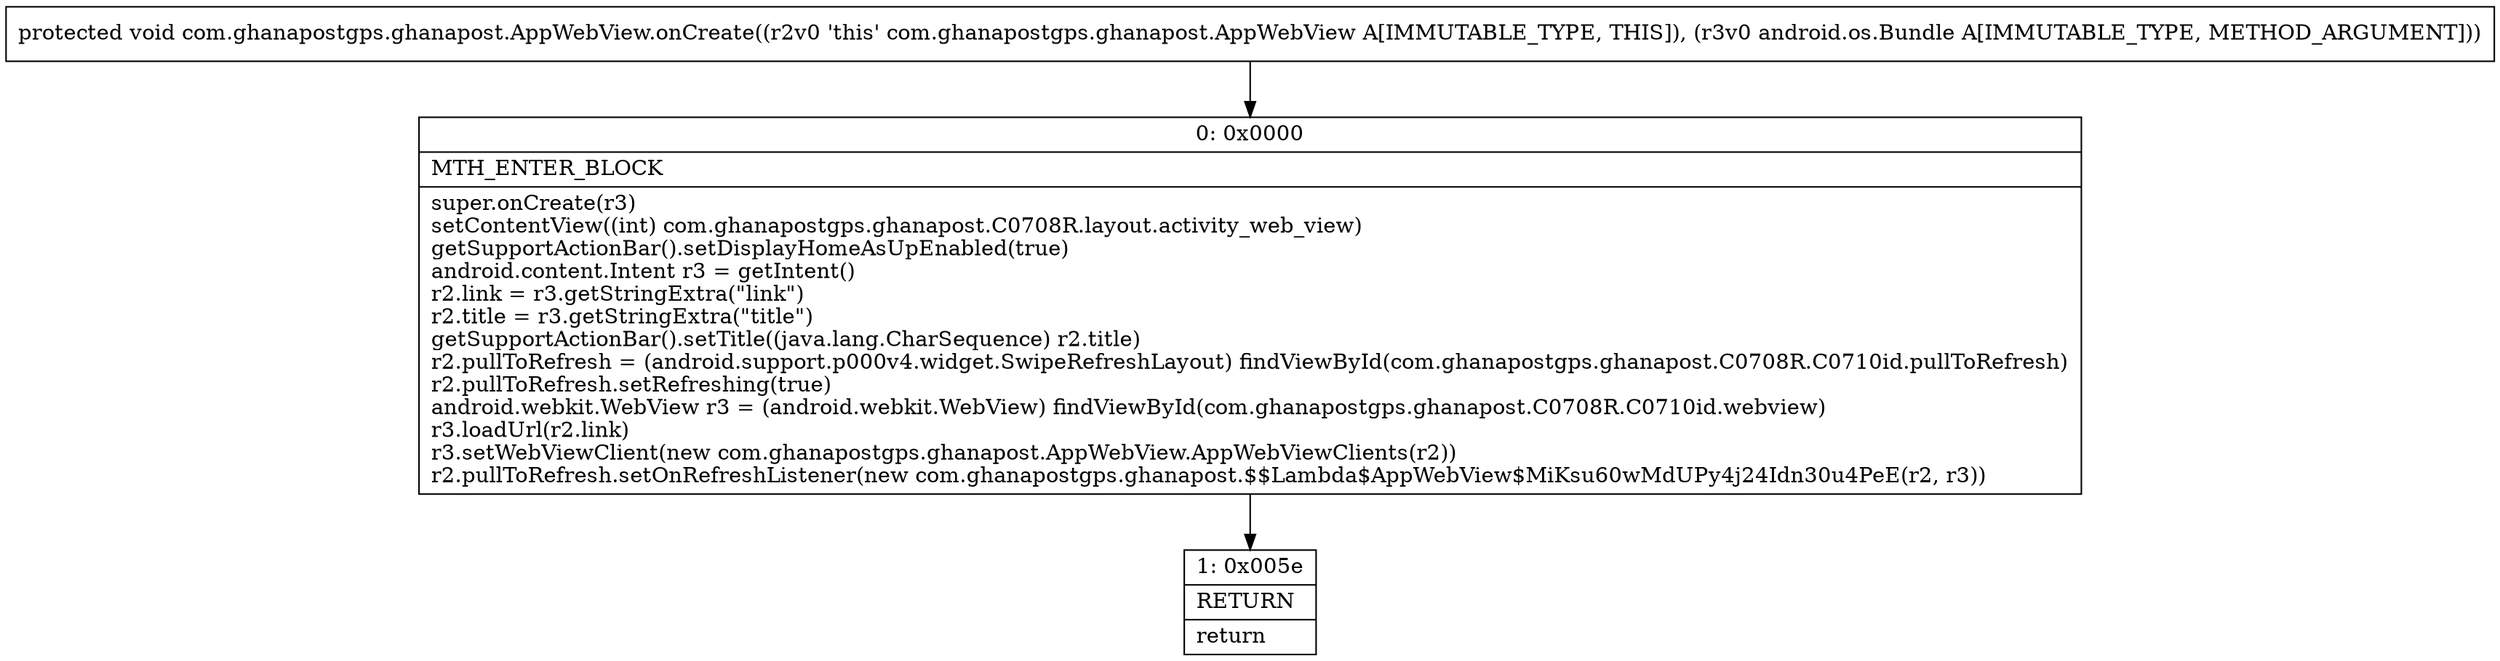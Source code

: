 digraph "CFG forcom.ghanapostgps.ghanapost.AppWebView.onCreate(Landroid\/os\/Bundle;)V" {
Node_0 [shape=record,label="{0\:\ 0x0000|MTH_ENTER_BLOCK\l|super.onCreate(r3)\lsetContentView((int) com.ghanapostgps.ghanapost.C0708R.layout.activity_web_view)\lgetSupportActionBar().setDisplayHomeAsUpEnabled(true)\landroid.content.Intent r3 = getIntent()\lr2.link = r3.getStringExtra(\"link\")\lr2.title = r3.getStringExtra(\"title\")\lgetSupportActionBar().setTitle((java.lang.CharSequence) r2.title)\lr2.pullToRefresh = (android.support.p000v4.widget.SwipeRefreshLayout) findViewById(com.ghanapostgps.ghanapost.C0708R.C0710id.pullToRefresh)\lr2.pullToRefresh.setRefreshing(true)\landroid.webkit.WebView r3 = (android.webkit.WebView) findViewById(com.ghanapostgps.ghanapost.C0708R.C0710id.webview)\lr3.loadUrl(r2.link)\lr3.setWebViewClient(new com.ghanapostgps.ghanapost.AppWebView.AppWebViewClients(r2))\lr2.pullToRefresh.setOnRefreshListener(new com.ghanapostgps.ghanapost.$$Lambda$AppWebView$MiKsu60wMdUPy4j24Idn30u4PeE(r2, r3))\l}"];
Node_1 [shape=record,label="{1\:\ 0x005e|RETURN\l|return\l}"];
MethodNode[shape=record,label="{protected void com.ghanapostgps.ghanapost.AppWebView.onCreate((r2v0 'this' com.ghanapostgps.ghanapost.AppWebView A[IMMUTABLE_TYPE, THIS]), (r3v0 android.os.Bundle A[IMMUTABLE_TYPE, METHOD_ARGUMENT])) }"];
MethodNode -> Node_0;
Node_0 -> Node_1;
}


